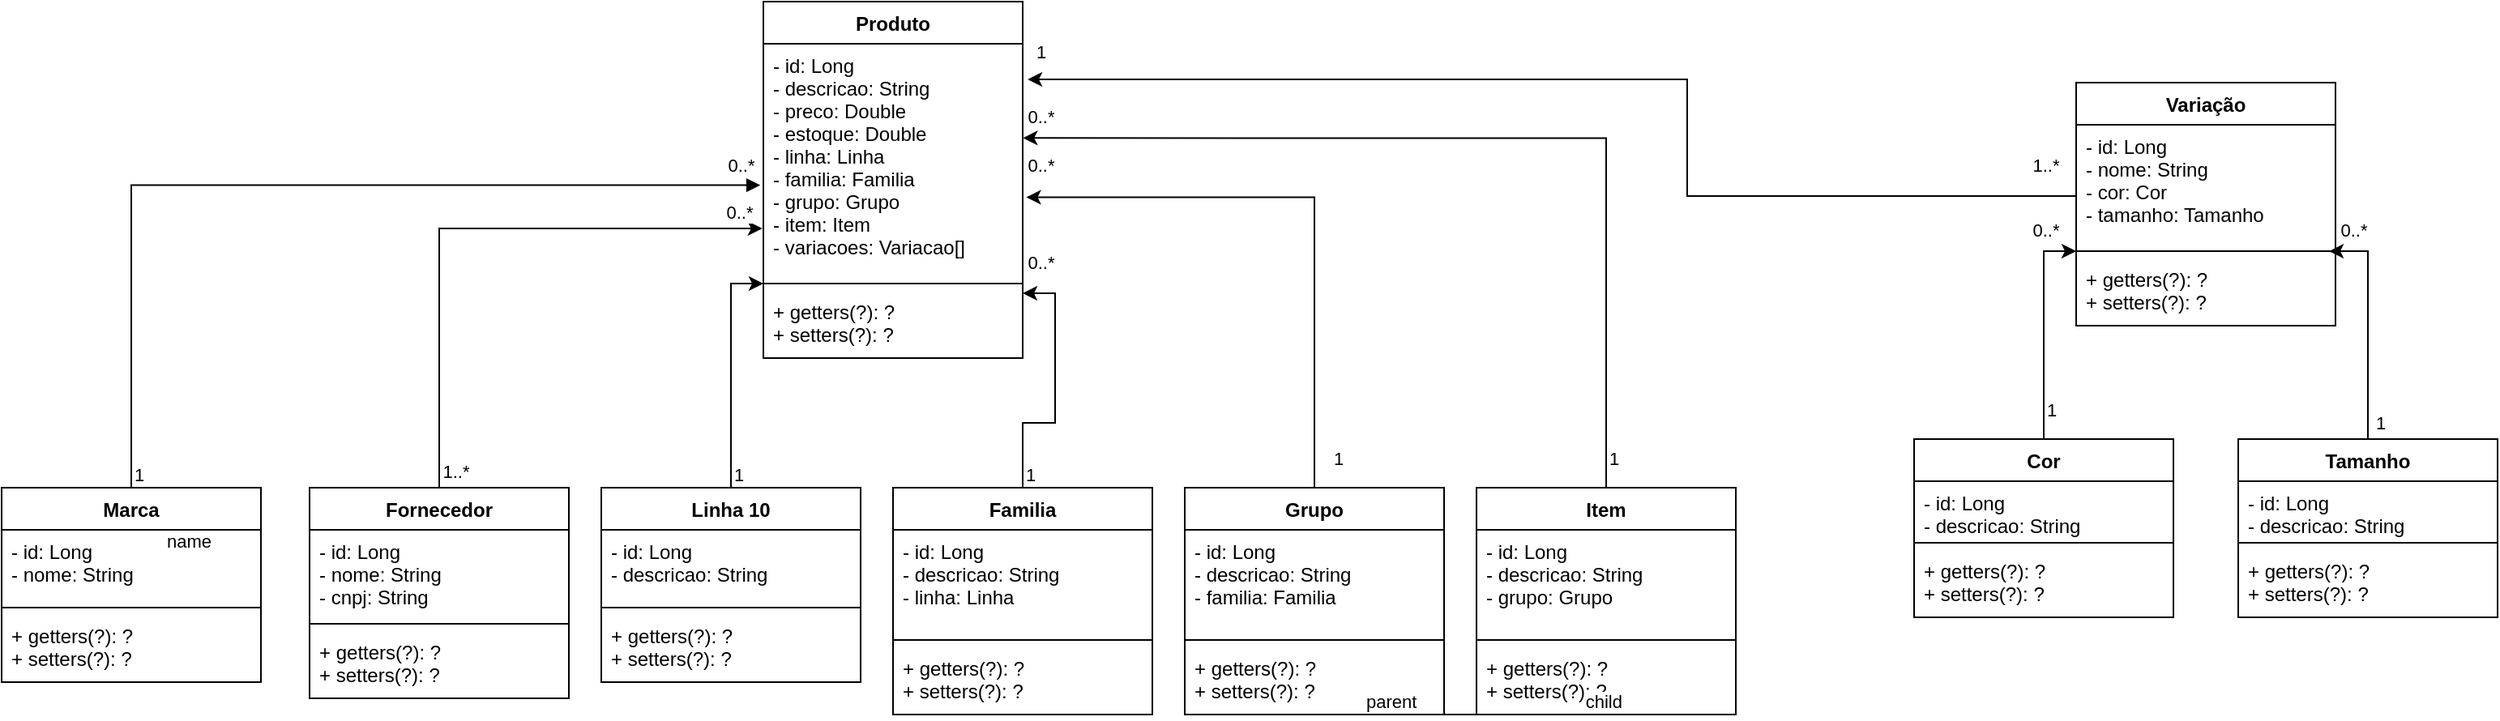 <mxfile version="20.8.20" type="github">
  <diagram id="C5RBs43oDa-KdzZeNtuy" name="Page-1">
    <mxGraphModel dx="1707" dy="484" grid="1" gridSize="10" guides="1" tooltips="1" connect="1" arrows="1" fold="1" page="1" pageScale="1" pageWidth="827" pageHeight="1169" background="none" math="0" shadow="0">
      <root>
        <mxCell id="WIyWlLk6GJQsqaUBKTNV-0" />
        <mxCell id="WIyWlLk6GJQsqaUBKTNV-1" parent="WIyWlLk6GJQsqaUBKTNV-0" />
        <mxCell id="VXBJm0utEEr6lyilvZEF-82" style="edgeStyle=orthogonalEdgeStyle;rounded=0;orthogonalLoop=1;jettySize=auto;html=1;entryX=0.975;entryY=-0.095;entryDx=0;entryDy=0;entryPerimeter=0;" parent="WIyWlLk6GJQsqaUBKTNV-1" source="VXBJm0utEEr6lyilvZEF-8" target="VXBJm0utEEr6lyilvZEF-47" edge="1">
          <mxGeometry relative="1" as="geometry" />
        </mxCell>
        <mxCell id="VXBJm0utEEr6lyilvZEF-8" value="Tamanho" style="swimlane;fontStyle=1;align=center;verticalAlign=top;childLayout=stackLayout;horizontal=1;startSize=26;horizontalStack=0;resizeParent=1;resizeParentMax=0;resizeLast=0;collapsible=1;marginBottom=0;" parent="WIyWlLk6GJQsqaUBKTNV-1" vertex="1">
          <mxGeometry x="580" y="300" width="160" height="110" as="geometry" />
        </mxCell>
        <mxCell id="VXBJm0utEEr6lyilvZEF-9" value="- id: Long&#xa;- descricao: String" style="text;strokeColor=none;fillColor=none;align=left;verticalAlign=top;spacingLeft=4;spacingRight=4;overflow=hidden;rotatable=0;points=[[0,0.5],[1,0.5]];portConstraint=eastwest;" parent="VXBJm0utEEr6lyilvZEF-8" vertex="1">
          <mxGeometry y="26" width="160" height="34" as="geometry" />
        </mxCell>
        <mxCell id="VXBJm0utEEr6lyilvZEF-10" value="" style="line;strokeWidth=1;fillColor=none;align=left;verticalAlign=middle;spacingTop=-1;spacingLeft=3;spacingRight=3;rotatable=0;labelPosition=right;points=[];portConstraint=eastwest;strokeColor=inherit;" parent="VXBJm0utEEr6lyilvZEF-8" vertex="1">
          <mxGeometry y="60" width="160" height="8" as="geometry" />
        </mxCell>
        <mxCell id="VXBJm0utEEr6lyilvZEF-11" value="+ getters(?): ?&#xa;+ setters(?): ?" style="text;strokeColor=none;fillColor=none;align=left;verticalAlign=top;spacingLeft=4;spacingRight=4;overflow=hidden;rotatable=0;points=[[0,0.5],[1,0.5]];portConstraint=eastwest;" parent="VXBJm0utEEr6lyilvZEF-8" vertex="1">
          <mxGeometry y="68" width="160" height="42" as="geometry" />
        </mxCell>
        <mxCell id="VXBJm0utEEr6lyilvZEF-79" style="edgeStyle=orthogonalEdgeStyle;rounded=0;orthogonalLoop=1;jettySize=auto;html=1;" parent="WIyWlLk6GJQsqaUBKTNV-1" source="VXBJm0utEEr6lyilvZEF-12" target="VXBJm0utEEr6lyilvZEF-46" edge="1">
          <mxGeometry relative="1" as="geometry" />
        </mxCell>
        <mxCell id="VXBJm0utEEr6lyilvZEF-12" value="Cor" style="swimlane;fontStyle=1;align=center;verticalAlign=top;childLayout=stackLayout;horizontal=1;startSize=26;horizontalStack=0;resizeParent=1;resizeParentMax=0;resizeLast=0;collapsible=1;marginBottom=0;" parent="WIyWlLk6GJQsqaUBKTNV-1" vertex="1">
          <mxGeometry x="380" y="300" width="160" height="110" as="geometry" />
        </mxCell>
        <mxCell id="VXBJm0utEEr6lyilvZEF-13" value="- id: Long&#xa;- descricao: String" style="text;strokeColor=none;fillColor=none;align=left;verticalAlign=top;spacingLeft=4;spacingRight=4;overflow=hidden;rotatable=0;points=[[0,0.5],[1,0.5]];portConstraint=eastwest;" parent="VXBJm0utEEr6lyilvZEF-12" vertex="1">
          <mxGeometry y="26" width="160" height="34" as="geometry" />
        </mxCell>
        <mxCell id="VXBJm0utEEr6lyilvZEF-14" value="" style="line;strokeWidth=1;fillColor=none;align=left;verticalAlign=middle;spacingTop=-1;spacingLeft=3;spacingRight=3;rotatable=0;labelPosition=right;points=[];portConstraint=eastwest;strokeColor=inherit;" parent="VXBJm0utEEr6lyilvZEF-12" vertex="1">
          <mxGeometry y="60" width="160" height="8" as="geometry" />
        </mxCell>
        <mxCell id="VXBJm0utEEr6lyilvZEF-15" value="+ getters(?): ?&#xa;+ setters(?): ?" style="text;strokeColor=none;fillColor=none;align=left;verticalAlign=top;spacingLeft=4;spacingRight=4;overflow=hidden;rotatable=0;points=[[0,0.5],[1,0.5]];portConstraint=eastwest;" parent="VXBJm0utEEr6lyilvZEF-12" vertex="1">
          <mxGeometry y="68" width="160" height="42" as="geometry" />
        </mxCell>
        <mxCell id="VXBJm0utEEr6lyilvZEF-60" style="edgeStyle=orthogonalEdgeStyle;rounded=0;orthogonalLoop=1;jettySize=auto;html=1;entryX=-0.004;entryY=0.792;entryDx=0;entryDy=0;entryPerimeter=0;" parent="WIyWlLk6GJQsqaUBKTNV-1" source="VXBJm0utEEr6lyilvZEF-16" target="VXBJm0utEEr6lyilvZEF-41" edge="1">
          <mxGeometry relative="1" as="geometry" />
        </mxCell>
        <mxCell id="VXBJm0utEEr6lyilvZEF-61" value="1..*" style="edgeLabel;html=1;align=center;verticalAlign=middle;resizable=0;points=[];" parent="VXBJm0utEEr6lyilvZEF-60" vertex="1" connectable="0">
          <mxGeometry x="-0.962" relative="1" as="geometry">
            <mxPoint x="10" y="-3" as="offset" />
          </mxGeometry>
        </mxCell>
        <mxCell id="VXBJm0utEEr6lyilvZEF-63" value="0..*" style="edgeLabel;html=1;align=center;verticalAlign=middle;resizable=0;points=[];" parent="VXBJm0utEEr6lyilvZEF-60" vertex="1" connectable="0">
          <mxGeometry x="0.921" y="1" relative="1" as="geometry">
            <mxPoint y="-9" as="offset" />
          </mxGeometry>
        </mxCell>
        <mxCell id="VXBJm0utEEr6lyilvZEF-16" value="Fornecedor&#xa;" style="swimlane;fontStyle=1;align=center;verticalAlign=top;childLayout=stackLayout;horizontal=1;startSize=26;horizontalStack=0;resizeParent=1;resizeParentMax=0;resizeLast=0;collapsible=1;marginBottom=0;" parent="WIyWlLk6GJQsqaUBKTNV-1" vertex="1">
          <mxGeometry x="-610" y="330" width="160" height="130" as="geometry" />
        </mxCell>
        <mxCell id="VXBJm0utEEr6lyilvZEF-17" value="- id: Long&#xa;- nome: String&#xa;- cnpj: String" style="text;strokeColor=none;fillColor=none;align=left;verticalAlign=top;spacingLeft=4;spacingRight=4;overflow=hidden;rotatable=0;points=[[0,0.5],[1,0.5]];portConstraint=eastwest;" parent="VXBJm0utEEr6lyilvZEF-16" vertex="1">
          <mxGeometry y="26" width="160" height="54" as="geometry" />
        </mxCell>
        <mxCell id="VXBJm0utEEr6lyilvZEF-18" value="" style="line;strokeWidth=1;fillColor=none;align=left;verticalAlign=middle;spacingTop=-1;spacingLeft=3;spacingRight=3;rotatable=0;labelPosition=right;points=[];portConstraint=eastwest;strokeColor=inherit;" parent="VXBJm0utEEr6lyilvZEF-16" vertex="1">
          <mxGeometry y="80" width="160" height="8" as="geometry" />
        </mxCell>
        <mxCell id="VXBJm0utEEr6lyilvZEF-19" value="+ getters(?): ?&#xa;+ setters(?): ?" style="text;strokeColor=none;fillColor=none;align=left;verticalAlign=top;spacingLeft=4;spacingRight=4;overflow=hidden;rotatable=0;points=[[0,0.5],[1,0.5]];portConstraint=eastwest;" parent="VXBJm0utEEr6lyilvZEF-16" vertex="1">
          <mxGeometry y="88" width="160" height="42" as="geometry" />
        </mxCell>
        <mxCell id="VXBJm0utEEr6lyilvZEF-20" value="Marca" style="swimlane;fontStyle=1;align=center;verticalAlign=top;childLayout=stackLayout;horizontal=1;startSize=26;horizontalStack=0;resizeParent=1;resizeParentMax=0;resizeLast=0;collapsible=1;marginBottom=0;" parent="WIyWlLk6GJQsqaUBKTNV-1" vertex="1">
          <mxGeometry x="-800" y="330" width="160" height="120" as="geometry" />
        </mxCell>
        <mxCell id="VXBJm0utEEr6lyilvZEF-21" value="- id: Long&#xa;- nome: String" style="text;strokeColor=none;fillColor=none;align=left;verticalAlign=top;spacingLeft=4;spacingRight=4;overflow=hidden;rotatable=0;points=[[0,0.5],[1,0.5]];portConstraint=eastwest;" parent="VXBJm0utEEr6lyilvZEF-20" vertex="1">
          <mxGeometry y="26" width="160" height="44" as="geometry" />
        </mxCell>
        <mxCell id="VXBJm0utEEr6lyilvZEF-22" value="" style="line;strokeWidth=1;fillColor=none;align=left;verticalAlign=middle;spacingTop=-1;spacingLeft=3;spacingRight=3;rotatable=0;labelPosition=right;points=[];portConstraint=eastwest;strokeColor=inherit;" parent="VXBJm0utEEr6lyilvZEF-20" vertex="1">
          <mxGeometry y="70" width="160" height="8" as="geometry" />
        </mxCell>
        <mxCell id="VXBJm0utEEr6lyilvZEF-23" value="+ getters(?): ?&#xa;+ setters(?): ?" style="text;strokeColor=none;fillColor=none;align=left;verticalAlign=top;spacingLeft=4;spacingRight=4;overflow=hidden;rotatable=0;points=[[0,0.5],[1,0.5]];portConstraint=eastwest;" parent="VXBJm0utEEr6lyilvZEF-20" vertex="1">
          <mxGeometry y="78" width="160" height="42" as="geometry" />
        </mxCell>
        <mxCell id="VXBJm0utEEr6lyilvZEF-75" style="edgeStyle=orthogonalEdgeStyle;rounded=0;orthogonalLoop=1;jettySize=auto;html=1;entryX=1.001;entryY=0.404;entryDx=0;entryDy=0;entryPerimeter=0;" parent="WIyWlLk6GJQsqaUBKTNV-1" source="VXBJm0utEEr6lyilvZEF-24" target="VXBJm0utEEr6lyilvZEF-41" edge="1">
          <mxGeometry relative="1" as="geometry" />
        </mxCell>
        <mxCell id="VXBJm0utEEr6lyilvZEF-24" value="Item" style="swimlane;fontStyle=1;align=center;verticalAlign=top;childLayout=stackLayout;horizontal=1;startSize=26;horizontalStack=0;resizeParent=1;resizeParentMax=0;resizeLast=0;collapsible=1;marginBottom=0;" parent="WIyWlLk6GJQsqaUBKTNV-1" vertex="1">
          <mxGeometry x="110" y="330" width="160" height="140" as="geometry" />
        </mxCell>
        <mxCell id="VXBJm0utEEr6lyilvZEF-25" value="- id: Long&#xa;- descricao: String&#xa;- grupo: Grupo" style="text;strokeColor=none;fillColor=none;align=left;verticalAlign=top;spacingLeft=4;spacingRight=4;overflow=hidden;rotatable=0;points=[[0,0.5],[1,0.5]];portConstraint=eastwest;" parent="VXBJm0utEEr6lyilvZEF-24" vertex="1">
          <mxGeometry y="26" width="160" height="64" as="geometry" />
        </mxCell>
        <mxCell id="VXBJm0utEEr6lyilvZEF-26" value="" style="line;strokeWidth=1;fillColor=none;align=left;verticalAlign=middle;spacingTop=-1;spacingLeft=3;spacingRight=3;rotatable=0;labelPosition=right;points=[];portConstraint=eastwest;strokeColor=inherit;" parent="VXBJm0utEEr6lyilvZEF-24" vertex="1">
          <mxGeometry y="90" width="160" height="8" as="geometry" />
        </mxCell>
        <mxCell id="VXBJm0utEEr6lyilvZEF-27" value="+ getters(?): ?&#xa;+ setters(?): ?" style="text;strokeColor=none;fillColor=none;align=left;verticalAlign=top;spacingLeft=4;spacingRight=4;overflow=hidden;rotatable=0;points=[[0,0.5],[1,0.5]];portConstraint=eastwest;" parent="VXBJm0utEEr6lyilvZEF-24" vertex="1">
          <mxGeometry y="98" width="160" height="42" as="geometry" />
        </mxCell>
        <mxCell id="VXBJm0utEEr6lyilvZEF-70" style="edgeStyle=orthogonalEdgeStyle;rounded=0;orthogonalLoop=1;jettySize=auto;html=1;entryX=1.014;entryY=0.658;entryDx=0;entryDy=0;entryPerimeter=0;" parent="WIyWlLk6GJQsqaUBKTNV-1" source="VXBJm0utEEr6lyilvZEF-28" target="VXBJm0utEEr6lyilvZEF-41" edge="1">
          <mxGeometry relative="1" as="geometry" />
        </mxCell>
        <mxCell id="VXBJm0utEEr6lyilvZEF-28" value="Grupo" style="swimlane;fontStyle=1;align=center;verticalAlign=top;childLayout=stackLayout;horizontal=1;startSize=26;horizontalStack=0;resizeParent=1;resizeParentMax=0;resizeLast=0;collapsible=1;marginBottom=0;" parent="WIyWlLk6GJQsqaUBKTNV-1" vertex="1">
          <mxGeometry x="-70" y="330" width="160" height="140" as="geometry" />
        </mxCell>
        <mxCell id="VXBJm0utEEr6lyilvZEF-29" value="- id: Long&#xa;- descricao: String&#xa;- familia: Familia" style="text;strokeColor=none;fillColor=none;align=left;verticalAlign=top;spacingLeft=4;spacingRight=4;overflow=hidden;rotatable=0;points=[[0,0.5],[1,0.5]];portConstraint=eastwest;" parent="VXBJm0utEEr6lyilvZEF-28" vertex="1">
          <mxGeometry y="26" width="160" height="64" as="geometry" />
        </mxCell>
        <mxCell id="VXBJm0utEEr6lyilvZEF-30" value="" style="line;strokeWidth=1;fillColor=none;align=left;verticalAlign=middle;spacingTop=-1;spacingLeft=3;spacingRight=3;rotatable=0;labelPosition=right;points=[];portConstraint=eastwest;strokeColor=inherit;" parent="VXBJm0utEEr6lyilvZEF-28" vertex="1">
          <mxGeometry y="90" width="160" height="8" as="geometry" />
        </mxCell>
        <mxCell id="VXBJm0utEEr6lyilvZEF-31" value="+ getters(?): ?&#xa;+ setters(?): ?" style="text;strokeColor=none;fillColor=none;align=left;verticalAlign=top;spacingLeft=4;spacingRight=4;overflow=hidden;rotatable=0;points=[[0,0.5],[1,0.5]];portConstraint=eastwest;" parent="VXBJm0utEEr6lyilvZEF-28" vertex="1">
          <mxGeometry y="98" width="160" height="42" as="geometry" />
        </mxCell>
        <mxCell id="VXBJm0utEEr6lyilvZEF-72" value="" style="edgeStyle=orthogonalEdgeStyle;rounded=0;orthogonalLoop=1;jettySize=auto;html=1;" parent="WIyWlLk6GJQsqaUBKTNV-1" source="VXBJm0utEEr6lyilvZEF-32" target="VXBJm0utEEr6lyilvZEF-43" edge="1">
          <mxGeometry relative="1" as="geometry">
            <Array as="points">
              <mxPoint x="-170" y="290" />
              <mxPoint x="-150" y="290" />
              <mxPoint x="-150" y="210" />
            </Array>
          </mxGeometry>
        </mxCell>
        <mxCell id="VXBJm0utEEr6lyilvZEF-32" value="Familia" style="swimlane;fontStyle=1;align=center;verticalAlign=top;childLayout=stackLayout;horizontal=1;startSize=26;horizontalStack=0;resizeParent=1;resizeParentMax=0;resizeLast=0;collapsible=1;marginBottom=0;" parent="WIyWlLk6GJQsqaUBKTNV-1" vertex="1">
          <mxGeometry x="-250" y="330" width="160" height="140" as="geometry" />
        </mxCell>
        <mxCell id="VXBJm0utEEr6lyilvZEF-33" value="- id: Long&#xa;- descricao: String&#xa;- linha: Linha" style="text;strokeColor=none;fillColor=none;align=left;verticalAlign=top;spacingLeft=4;spacingRight=4;overflow=hidden;rotatable=0;points=[[0,0.5],[1,0.5]];portConstraint=eastwest;" parent="VXBJm0utEEr6lyilvZEF-32" vertex="1">
          <mxGeometry y="26" width="160" height="64" as="geometry" />
        </mxCell>
        <mxCell id="VXBJm0utEEr6lyilvZEF-34" value="" style="line;strokeWidth=1;fillColor=none;align=left;verticalAlign=middle;spacingTop=-1;spacingLeft=3;spacingRight=3;rotatable=0;labelPosition=right;points=[];portConstraint=eastwest;strokeColor=inherit;" parent="VXBJm0utEEr6lyilvZEF-32" vertex="1">
          <mxGeometry y="90" width="160" height="8" as="geometry" />
        </mxCell>
        <mxCell id="VXBJm0utEEr6lyilvZEF-35" value="+ getters(?): ?&#xa;+ setters(?): ?" style="text;strokeColor=none;fillColor=none;align=left;verticalAlign=top;spacingLeft=4;spacingRight=4;overflow=hidden;rotatable=0;points=[[0,0.5],[1,0.5]];portConstraint=eastwest;" parent="VXBJm0utEEr6lyilvZEF-32" vertex="1">
          <mxGeometry y="98" width="160" height="42" as="geometry" />
        </mxCell>
        <mxCell id="VXBJm0utEEr6lyilvZEF-62" style="edgeStyle=orthogonalEdgeStyle;rounded=0;orthogonalLoop=1;jettySize=auto;html=1;" parent="WIyWlLk6GJQsqaUBKTNV-1" source="VXBJm0utEEr6lyilvZEF-36" target="VXBJm0utEEr6lyilvZEF-42" edge="1">
          <mxGeometry relative="1" as="geometry" />
        </mxCell>
        <mxCell id="VXBJm0utEEr6lyilvZEF-36" value="Linha 10" style="swimlane;fontStyle=1;align=center;verticalAlign=top;childLayout=stackLayout;horizontal=1;startSize=26;horizontalStack=0;resizeParent=1;resizeParentMax=0;resizeLast=0;collapsible=1;marginBottom=0;" parent="WIyWlLk6GJQsqaUBKTNV-1" vertex="1">
          <mxGeometry x="-430" y="330" width="160" height="120" as="geometry" />
        </mxCell>
        <mxCell id="VXBJm0utEEr6lyilvZEF-37" value="- id: Long&#xa;- descricao: String" style="text;strokeColor=none;fillColor=none;align=left;verticalAlign=top;spacingLeft=4;spacingRight=4;overflow=hidden;rotatable=0;points=[[0,0.5],[1,0.5]];portConstraint=eastwest;" parent="VXBJm0utEEr6lyilvZEF-36" vertex="1">
          <mxGeometry y="26" width="160" height="44" as="geometry" />
        </mxCell>
        <mxCell id="VXBJm0utEEr6lyilvZEF-38" value="" style="line;strokeWidth=1;fillColor=none;align=left;verticalAlign=middle;spacingTop=-1;spacingLeft=3;spacingRight=3;rotatable=0;labelPosition=right;points=[];portConstraint=eastwest;strokeColor=inherit;" parent="VXBJm0utEEr6lyilvZEF-36" vertex="1">
          <mxGeometry y="70" width="160" height="8" as="geometry" />
        </mxCell>
        <mxCell id="VXBJm0utEEr6lyilvZEF-39" value="+ getters(?): ?&#xa;+ setters(?): ?" style="text;strokeColor=none;fillColor=none;align=left;verticalAlign=top;spacingLeft=4;spacingRight=4;overflow=hidden;rotatable=0;points=[[0,0.5],[1,0.5]];portConstraint=eastwest;" parent="VXBJm0utEEr6lyilvZEF-36" vertex="1">
          <mxGeometry y="78" width="160" height="42" as="geometry" />
        </mxCell>
        <mxCell id="VXBJm0utEEr6lyilvZEF-40" value="Produto" style="swimlane;fontStyle=1;align=center;verticalAlign=top;childLayout=stackLayout;horizontal=1;startSize=26;horizontalStack=0;resizeParent=1;resizeParentMax=0;resizeLast=0;collapsible=1;marginBottom=0;" parent="WIyWlLk6GJQsqaUBKTNV-1" vertex="1">
          <mxGeometry x="-330" y="30" width="160" height="220" as="geometry" />
        </mxCell>
        <mxCell id="VXBJm0utEEr6lyilvZEF-41" value="- id: Long&#xa;- descricao: String&#xa;- preco: Double&#xa;- estoque: Double&#xa;- linha: Linha&#xa;- familia: Familia&#xa;- grupo: Grupo&#xa;- item: Item &#xa;- variacoes: Variacao[]" style="text;strokeColor=none;fillColor=none;align=left;verticalAlign=top;spacingLeft=4;spacingRight=4;overflow=hidden;rotatable=0;points=[[0,0.5],[1,0.5]];portConstraint=eastwest;" parent="VXBJm0utEEr6lyilvZEF-40" vertex="1">
          <mxGeometry y="26" width="160" height="144" as="geometry" />
        </mxCell>
        <mxCell id="VXBJm0utEEr6lyilvZEF-42" value="" style="line;strokeWidth=1;fillColor=none;align=left;verticalAlign=middle;spacingTop=-1;spacingLeft=3;spacingRight=3;rotatable=0;labelPosition=right;points=[];portConstraint=eastwest;strokeColor=inherit;" parent="VXBJm0utEEr6lyilvZEF-40" vertex="1">
          <mxGeometry y="170" width="160" height="8" as="geometry" />
        </mxCell>
        <mxCell id="VXBJm0utEEr6lyilvZEF-43" value="+ getters(?): ?&#xa;+ setters(?): ?" style="text;strokeColor=none;fillColor=none;align=left;verticalAlign=top;spacingLeft=4;spacingRight=4;overflow=hidden;rotatable=0;points=[[0,0.5],[1,0.5]];portConstraint=eastwest;" parent="VXBJm0utEEr6lyilvZEF-40" vertex="1">
          <mxGeometry y="178" width="160" height="42" as="geometry" />
        </mxCell>
        <mxCell id="VXBJm0utEEr6lyilvZEF-86" style="edgeStyle=orthogonalEdgeStyle;rounded=0;orthogonalLoop=1;jettySize=auto;html=1;entryX=1.019;entryY=0.153;entryDx=0;entryDy=0;entryPerimeter=0;" parent="WIyWlLk6GJQsqaUBKTNV-1" source="VXBJm0utEEr6lyilvZEF-44" target="VXBJm0utEEr6lyilvZEF-41" edge="1">
          <mxGeometry relative="1" as="geometry">
            <Array as="points">
              <mxPoint x="240" y="150" />
              <mxPoint x="240" y="78" />
            </Array>
          </mxGeometry>
        </mxCell>
        <mxCell id="VXBJm0utEEr6lyilvZEF-44" value="Variação" style="swimlane;fontStyle=1;align=center;verticalAlign=top;childLayout=stackLayout;horizontal=1;startSize=26;horizontalStack=0;resizeParent=1;resizeParentMax=0;resizeLast=0;collapsible=1;marginBottom=0;" parent="WIyWlLk6GJQsqaUBKTNV-1" vertex="1">
          <mxGeometry x="480" y="80" width="160" height="150" as="geometry" />
        </mxCell>
        <mxCell id="VXBJm0utEEr6lyilvZEF-45" value="- id: Long&#xa;- nome: String&#xa;- cor: Cor&#xa;- tamanho: Tamanho" style="text;strokeColor=none;fillColor=none;align=left;verticalAlign=top;spacingLeft=4;spacingRight=4;overflow=hidden;rotatable=0;points=[[0,0.5],[1,0.5]];portConstraint=eastwest;" parent="VXBJm0utEEr6lyilvZEF-44" vertex="1">
          <mxGeometry y="26" width="160" height="74" as="geometry" />
        </mxCell>
        <mxCell id="VXBJm0utEEr6lyilvZEF-46" value="" style="line;strokeWidth=1;fillColor=none;align=left;verticalAlign=middle;spacingTop=-1;spacingLeft=3;spacingRight=3;rotatable=0;labelPosition=right;points=[];portConstraint=eastwest;strokeColor=inherit;" parent="VXBJm0utEEr6lyilvZEF-44" vertex="1">
          <mxGeometry y="100" width="160" height="8" as="geometry" />
        </mxCell>
        <mxCell id="VXBJm0utEEr6lyilvZEF-47" value="+ getters(?): ?&#xa;+ setters(?): ?" style="text;strokeColor=none;fillColor=none;align=left;verticalAlign=top;spacingLeft=4;spacingRight=4;overflow=hidden;rotatable=0;points=[[0,0.5],[1,0.5]];portConstraint=eastwest;" parent="VXBJm0utEEr6lyilvZEF-44" vertex="1">
          <mxGeometry y="108" width="160" height="42" as="geometry" />
        </mxCell>
        <mxCell id="VXBJm0utEEr6lyilvZEF-48" value="" style="endArrow=none;html=1;edgeStyle=orthogonalEdgeStyle;rounded=0;" parent="WIyWlLk6GJQsqaUBKTNV-1" edge="1">
          <mxGeometry relative="1" as="geometry">
            <mxPoint x="40" y="470" as="sourcePoint" />
            <mxPoint x="200" y="470" as="targetPoint" />
          </mxGeometry>
        </mxCell>
        <mxCell id="VXBJm0utEEr6lyilvZEF-49" value="parent" style="edgeLabel;resizable=0;html=1;align=left;verticalAlign=bottom;" parent="VXBJm0utEEr6lyilvZEF-48" connectable="0" vertex="1">
          <mxGeometry x="-1" relative="1" as="geometry" />
        </mxCell>
        <mxCell id="VXBJm0utEEr6lyilvZEF-50" value="child" style="edgeLabel;resizable=0;html=1;align=right;verticalAlign=bottom;" parent="VXBJm0utEEr6lyilvZEF-48" connectable="0" vertex="1">
          <mxGeometry x="1" relative="1" as="geometry" />
        </mxCell>
        <mxCell id="VXBJm0utEEr6lyilvZEF-54" value="name" style="endArrow=block;endFill=1;html=1;edgeStyle=orthogonalEdgeStyle;align=left;verticalAlign=top;rounded=0;exitX=0.5;exitY=0;exitDx=0;exitDy=0;entryX=-0.012;entryY=0.606;entryDx=0;entryDy=0;entryPerimeter=0;" parent="WIyWlLk6GJQsqaUBKTNV-1" source="VXBJm0utEEr6lyilvZEF-20" target="VXBJm0utEEr6lyilvZEF-41" edge="1">
          <mxGeometry x="-1" y="-28" relative="1" as="geometry">
            <mxPoint x="-510" y="250" as="sourcePoint" />
            <mxPoint x="-350" y="250" as="targetPoint" />
            <mxPoint x="-8" y="20" as="offset" />
          </mxGeometry>
        </mxCell>
        <mxCell id="VXBJm0utEEr6lyilvZEF-55" value="1" style="edgeLabel;resizable=0;html=1;align=left;verticalAlign=bottom;" parent="VXBJm0utEEr6lyilvZEF-54" connectable="0" vertex="1">
          <mxGeometry x="-1" relative="1" as="geometry" />
        </mxCell>
        <mxCell id="VXBJm0utEEr6lyilvZEF-56" value="0..*" style="edgeLabel;html=1;align=center;verticalAlign=middle;resizable=0;points=[];" parent="VXBJm0utEEr6lyilvZEF-54" vertex="1" connectable="0">
          <mxGeometry x="0.955" y="-2" relative="1" as="geometry">
            <mxPoint y="-15" as="offset" />
          </mxGeometry>
        </mxCell>
        <mxCell id="VXBJm0utEEr6lyilvZEF-65" value="1" style="edgeLabel;resizable=0;html=1;align=left;verticalAlign=bottom;" parent="WIyWlLk6GJQsqaUBKTNV-1" connectable="0" vertex="1">
          <mxGeometry x="-350" y="330" as="geometry" />
        </mxCell>
        <mxCell id="VXBJm0utEEr6lyilvZEF-67" value="0..*" style="edgeLabel;html=1;align=center;verticalAlign=middle;resizable=0;points=[];" parent="WIyWlLk6GJQsqaUBKTNV-1" vertex="1" connectable="0">
          <mxGeometry x="-329.997" y="170.005" as="geometry">
            <mxPoint x="171" y="21" as="offset" />
          </mxGeometry>
        </mxCell>
        <mxCell id="VXBJm0utEEr6lyilvZEF-68" value="1" style="edgeLabel;resizable=0;html=1;align=left;verticalAlign=bottom;" parent="WIyWlLk6GJQsqaUBKTNV-1" connectable="0" vertex="1">
          <mxGeometry x="-170" y="330" as="geometry" />
        </mxCell>
        <mxCell id="VXBJm0utEEr6lyilvZEF-71" value="0..*" style="edgeLabel;html=1;align=center;verticalAlign=middle;resizable=0;points=[];" parent="WIyWlLk6GJQsqaUBKTNV-1" vertex="1" connectable="0">
          <mxGeometry x="-329.997" y="110.005" as="geometry">
            <mxPoint x="171" y="21" as="offset" />
          </mxGeometry>
        </mxCell>
        <mxCell id="VXBJm0utEEr6lyilvZEF-74" value="1" style="edgeLabel;resizable=0;html=1;align=left;verticalAlign=bottom;" parent="WIyWlLk6GJQsqaUBKTNV-1" connectable="0" vertex="1">
          <mxGeometry x="20" y="320" as="geometry" />
        </mxCell>
        <mxCell id="VXBJm0utEEr6lyilvZEF-77" value="0..*" style="edgeLabel;html=1;align=center;verticalAlign=middle;resizable=0;points=[];" parent="WIyWlLk6GJQsqaUBKTNV-1" vertex="1" connectable="0">
          <mxGeometry x="-329.997" y="80.005" as="geometry">
            <mxPoint x="171" y="21" as="offset" />
          </mxGeometry>
        </mxCell>
        <mxCell id="VXBJm0utEEr6lyilvZEF-78" value="1" style="edgeLabel;resizable=0;html=1;align=left;verticalAlign=bottom;" parent="WIyWlLk6GJQsqaUBKTNV-1" connectable="0" vertex="1">
          <mxGeometry x="190" y="320" as="geometry" />
        </mxCell>
        <mxCell id="VXBJm0utEEr6lyilvZEF-80" value="0..*" style="edgeLabel;html=1;align=center;verticalAlign=middle;resizable=0;points=[];" parent="WIyWlLk6GJQsqaUBKTNV-1" vertex="1" connectable="0">
          <mxGeometry x="290.003" y="150.005" as="geometry">
            <mxPoint x="171" y="21" as="offset" />
          </mxGeometry>
        </mxCell>
        <mxCell id="VXBJm0utEEr6lyilvZEF-81" value="1" style="edgeLabel;resizable=0;html=1;align=left;verticalAlign=bottom;" parent="WIyWlLk6GJQsqaUBKTNV-1" connectable="0" vertex="1">
          <mxGeometry x="460" y="290" as="geometry" />
        </mxCell>
        <mxCell id="VXBJm0utEEr6lyilvZEF-83" value="0..*" style="edgeLabel;html=1;align=center;verticalAlign=middle;resizable=0;points=[];" parent="WIyWlLk6GJQsqaUBKTNV-1" vertex="1" connectable="0">
          <mxGeometry x="480.003" y="150.005" as="geometry">
            <mxPoint x="171" y="21" as="offset" />
          </mxGeometry>
        </mxCell>
        <mxCell id="VXBJm0utEEr6lyilvZEF-85" value="1" style="edgeLabel;resizable=0;html=1;align=left;verticalAlign=bottom;" parent="WIyWlLk6GJQsqaUBKTNV-1" connectable="0" vertex="1">
          <mxGeometry x="200" y="330" as="geometry">
            <mxPoint x="463" y="-32" as="offset" />
          </mxGeometry>
        </mxCell>
        <mxCell id="VXBJm0utEEr6lyilvZEF-87" value="1" style="edgeLabel;html=1;align=center;verticalAlign=middle;resizable=0;points=[];" parent="WIyWlLk6GJQsqaUBKTNV-1" vertex="1" connectable="0">
          <mxGeometry x="-329.997" y="40.005" as="geometry">
            <mxPoint x="171" y="21" as="offset" />
          </mxGeometry>
        </mxCell>
        <mxCell id="VXBJm0utEEr6lyilvZEF-88" value="1..*" style="edgeLabel;html=1;align=center;verticalAlign=middle;resizable=0;points=[];" parent="WIyWlLk6GJQsqaUBKTNV-1" vertex="1" connectable="0">
          <mxGeometry x="290.003" y="110.005" as="geometry">
            <mxPoint x="171" y="21" as="offset" />
          </mxGeometry>
        </mxCell>
      </root>
    </mxGraphModel>
  </diagram>
</mxfile>
